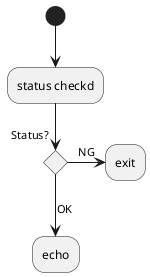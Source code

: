@startuml 1
(*) --> "status checkd"
if "Status?" then
 -> [NG] "exit"
else
 --> [OK] "echo"
endif
@enduml